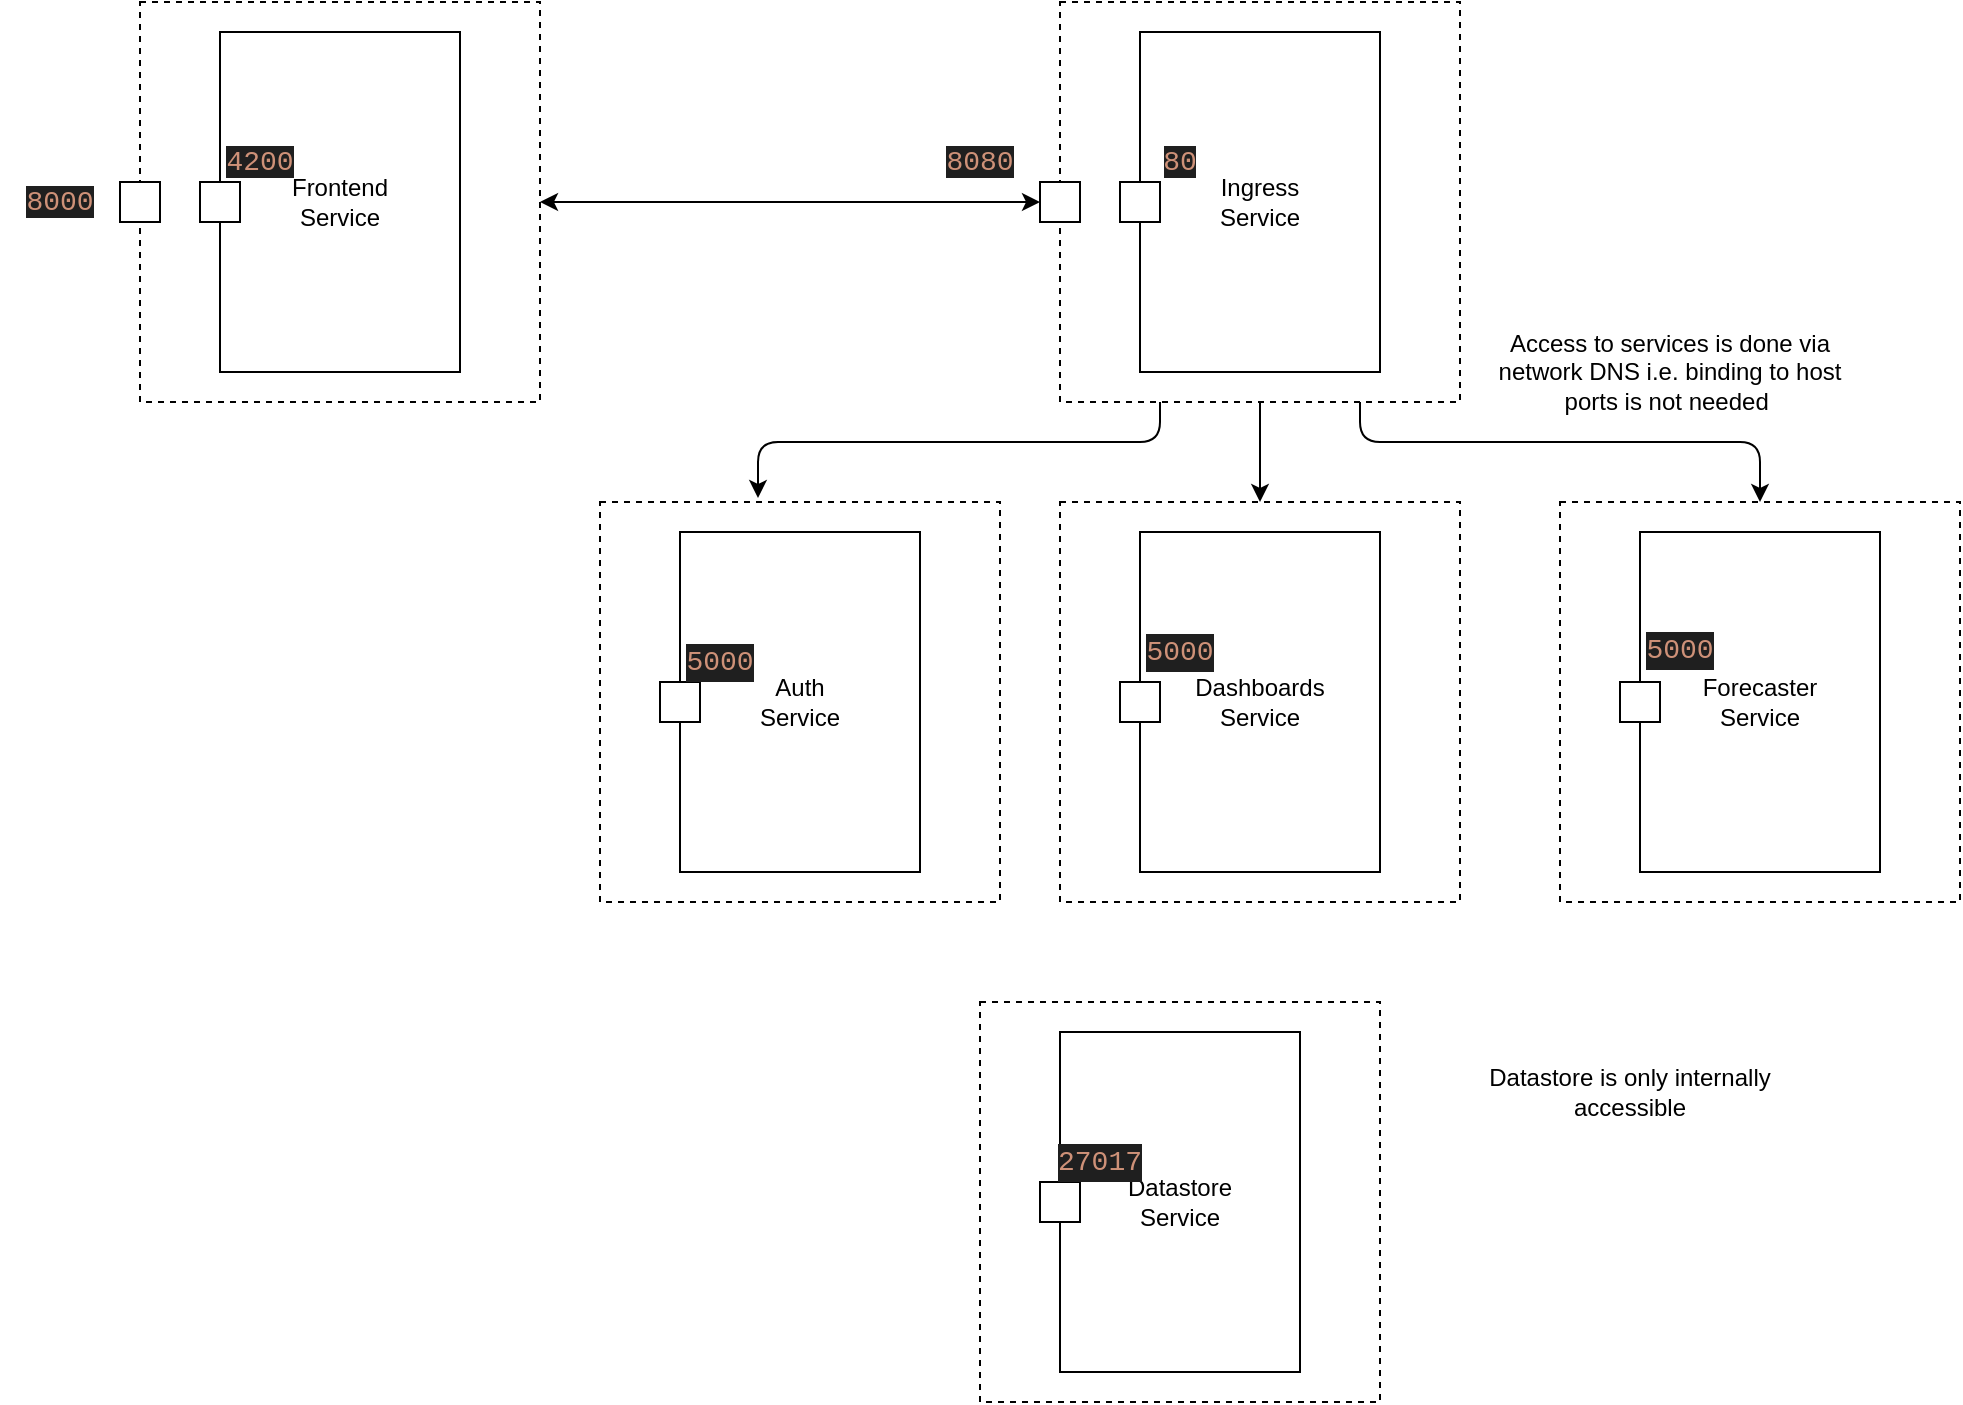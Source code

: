 <mxfile>
    <diagram id="Yf3V8BL3d49GuPFL8qzb" name="Dev PortBinds">
        <mxGraphModel dx="726" dy="400" grid="1" gridSize="10" guides="1" tooltips="1" connect="1" arrows="1" fold="1" page="1" pageScale="1" pageWidth="1169" pageHeight="827" math="0" shadow="0">
            <root>
                <mxCell id="0"/>
                <mxCell id="1" parent="0"/>
                <mxCell id="4" value="s" style="whiteSpace=wrap;html=1;aspect=fixed;dashed=1;fillColor=none;" parent="1" vertex="1">
                    <mxGeometry x="90" y="90" width="200" height="200" as="geometry"/>
                </mxCell>
                <mxCell id="2" value="Frontend&lt;br&gt;Service" style="rounded=0;whiteSpace=wrap;html=1;" parent="1" vertex="1">
                    <mxGeometry x="130" y="105" width="120" height="170" as="geometry"/>
                </mxCell>
                <mxCell id="3" value="" style="whiteSpace=wrap;html=1;aspect=fixed;" parent="1" vertex="1">
                    <mxGeometry x="120" y="180" width="20" height="20" as="geometry"/>
                </mxCell>
                <mxCell id="5" value="" style="whiteSpace=wrap;html=1;aspect=fixed;" parent="1" vertex="1">
                    <mxGeometry x="80" y="180" width="20" height="20" as="geometry"/>
                </mxCell>
                <mxCell id="6" value="&lt;font face=&quot;Consolas, Courier New, monospace&quot; color=&quot;#ce9178&quot;&gt;&lt;span style=&quot;font-size: 14px; background-color: rgb(31, 31, 31);&quot;&gt;4200&lt;/span&gt;&lt;/font&gt;" style="text;html=1;strokeColor=none;fillColor=none;align=center;verticalAlign=middle;whiteSpace=wrap;rounded=0;dashed=1;" parent="1" vertex="1">
                    <mxGeometry x="120" y="155" width="60" height="30" as="geometry"/>
                </mxCell>
                <mxCell id="7" value="&lt;span style=&quot;color: rgb(206, 145, 120); font-family: Consolas, &amp;quot;Courier New&amp;quot;, monospace; font-size: 14px; background-color: rgb(31, 31, 31);&quot;&gt;8000&lt;/span&gt;" style="text;html=1;strokeColor=none;fillColor=none;align=center;verticalAlign=middle;whiteSpace=wrap;rounded=0;dashed=1;" parent="1" vertex="1">
                    <mxGeometry x="20" y="175" width="60" height="30" as="geometry"/>
                </mxCell>
                <mxCell id="x-FCDcHMEJtPpQc25FgL-8" value="" style="whiteSpace=wrap;html=1;aspect=fixed;dashed=1;fillColor=none;" parent="1" vertex="1">
                    <mxGeometry x="320" y="340" width="200" height="200" as="geometry"/>
                </mxCell>
                <mxCell id="x-FCDcHMEJtPpQc25FgL-9" value="Auth&lt;br&gt;Service" style="rounded=0;whiteSpace=wrap;html=1;" parent="1" vertex="1">
                    <mxGeometry x="360" y="355" width="120" height="170" as="geometry"/>
                </mxCell>
                <mxCell id="x-FCDcHMEJtPpQc25FgL-10" value="" style="whiteSpace=wrap;html=1;aspect=fixed;" parent="1" vertex="1">
                    <mxGeometry x="350" y="430" width="20" height="20" as="geometry"/>
                </mxCell>
                <mxCell id="x-FCDcHMEJtPpQc25FgL-14" value="" style="edgeStyle=none;html=1;" parent="1" edge="1">
                    <mxGeometry relative="1" as="geometry">
                        <mxPoint x="310" y="440" as="sourcePoint"/>
                        <mxPoint x="310" y="440" as="targetPoint"/>
                    </mxGeometry>
                </mxCell>
                <mxCell id="x-FCDcHMEJtPpQc25FgL-12" value="&lt;div style=&quot;color: rgb(204, 204, 204); background-color: rgb(31, 31, 31); font-family: Consolas, &amp;quot;Courier New&amp;quot;, monospace; font-size: 14px; line-height: 19px;&quot;&gt;&lt;span style=&quot;color: #ce9178;&quot;&gt;5000&lt;/span&gt;&lt;/div&gt;" style="text;html=1;strokeColor=none;fillColor=none;align=center;verticalAlign=middle;whiteSpace=wrap;rounded=0;dashed=1;" parent="1" vertex="1">
                    <mxGeometry x="350" y="405" width="60" height="30" as="geometry"/>
                </mxCell>
                <mxCell id="9" value="" style="whiteSpace=wrap;html=1;aspect=fixed;dashed=1;fillColor=none;" vertex="1" parent="1">
                    <mxGeometry x="550" y="340" width="200" height="200" as="geometry"/>
                </mxCell>
                <mxCell id="10" value="Dashboards&lt;br&gt;Service" style="rounded=0;whiteSpace=wrap;html=1;" vertex="1" parent="1">
                    <mxGeometry x="590" y="355" width="120" height="170" as="geometry"/>
                </mxCell>
                <mxCell id="11" value="" style="whiteSpace=wrap;html=1;aspect=fixed;" vertex="1" parent="1">
                    <mxGeometry x="580" y="430" width="20" height="20" as="geometry"/>
                </mxCell>
                <mxCell id="12" value="" style="edgeStyle=none;html=1;" edge="1" parent="1">
                    <mxGeometry relative="1" as="geometry">
                        <mxPoint x="540" y="440" as="sourcePoint"/>
                        <mxPoint x="540" y="440" as="targetPoint"/>
                    </mxGeometry>
                </mxCell>
                <mxCell id="14" value="&lt;div style=&quot;color: rgb(204, 204, 204); background-color: rgb(31, 31, 31); font-family: Consolas, &amp;quot;Courier New&amp;quot;, monospace; font-size: 14px; line-height: 19px;&quot;&gt;&lt;span style=&quot;color: #ce9178;&quot;&gt;5000&lt;/span&gt;&lt;/div&gt;" style="text;html=1;strokeColor=none;fillColor=none;align=center;verticalAlign=middle;whiteSpace=wrap;rounded=0;dashed=1;" vertex="1" parent="1">
                    <mxGeometry x="580" y="400" width="60" height="30" as="geometry"/>
                </mxCell>
                <mxCell id="16" value="" style="whiteSpace=wrap;html=1;aspect=fixed;dashed=1;fillColor=none;" vertex="1" parent="1">
                    <mxGeometry x="550" y="90" width="200" height="200" as="geometry"/>
                </mxCell>
                <mxCell id="17" value="Ingress &lt;br&gt;Service" style="rounded=0;whiteSpace=wrap;html=1;" vertex="1" parent="1">
                    <mxGeometry x="590" y="105" width="120" height="170" as="geometry"/>
                </mxCell>
                <mxCell id="18" value="" style="whiteSpace=wrap;html=1;aspect=fixed;" vertex="1" parent="1">
                    <mxGeometry x="580" y="180" width="20" height="20" as="geometry"/>
                </mxCell>
                <mxCell id="19" value="" style="whiteSpace=wrap;html=1;aspect=fixed;" vertex="1" parent="1">
                    <mxGeometry x="540" y="180" width="20" height="20" as="geometry"/>
                </mxCell>
                <mxCell id="20" value="&lt;font face=&quot;Consolas, Courier New, monospace&quot; color=&quot;#ce9178&quot;&gt;&lt;span style=&quot;font-size: 14px; background-color: rgb(31, 31, 31);&quot;&gt;80&lt;/span&gt;&lt;/font&gt;" style="text;html=1;strokeColor=none;fillColor=none;align=center;verticalAlign=middle;whiteSpace=wrap;rounded=0;dashed=1;" vertex="1" parent="1">
                    <mxGeometry x="580" y="155" width="60" height="30" as="geometry"/>
                </mxCell>
                <mxCell id="21" value="&lt;span style=&quot;color: rgb(206, 145, 120); font-family: Consolas, &amp;quot;Courier New&amp;quot;, monospace; font-size: 14px; background-color: rgb(31, 31, 31);&quot;&gt;8080&lt;/span&gt;" style="text;html=1;strokeColor=none;fillColor=none;align=center;verticalAlign=middle;whiteSpace=wrap;rounded=0;dashed=1;" vertex="1" parent="1">
                    <mxGeometry x="480" y="155" width="60" height="30" as="geometry"/>
                </mxCell>
                <mxCell id="22" value="" style="whiteSpace=wrap;html=1;aspect=fixed;dashed=1;fillColor=none;" vertex="1" parent="1">
                    <mxGeometry x="510" y="590" width="200" height="200" as="geometry"/>
                </mxCell>
                <mxCell id="23" value="Datastore&lt;br&gt;Service" style="rounded=0;whiteSpace=wrap;html=1;" vertex="1" parent="1">
                    <mxGeometry x="550" y="605" width="120" height="170" as="geometry"/>
                </mxCell>
                <mxCell id="24" value="" style="whiteSpace=wrap;html=1;aspect=fixed;" vertex="1" parent="1">
                    <mxGeometry x="540" y="680" width="20" height="20" as="geometry"/>
                </mxCell>
                <mxCell id="25" value="" style="edgeStyle=none;html=1;" edge="1" parent="1">
                    <mxGeometry relative="1" as="geometry">
                        <mxPoint x="500" y="690" as="sourcePoint"/>
                        <mxPoint x="500" y="690" as="targetPoint"/>
                    </mxGeometry>
                </mxCell>
                <mxCell id="26" value="&lt;div style=&quot;color: rgb(204, 204, 204); background-color: rgb(31, 31, 31); font-family: Consolas, &amp;quot;Courier New&amp;quot;, monospace; font-size: 14px; line-height: 19px;&quot;&gt;&lt;div style=&quot;line-height: 19px;&quot;&gt;&lt;span style=&quot;color: #ce9178;&quot;&gt;27017&lt;/span&gt;&lt;/div&gt;&lt;/div&gt;" style="text;html=1;strokeColor=none;fillColor=none;align=center;verticalAlign=middle;whiteSpace=wrap;rounded=0;dashed=1;" vertex="1" parent="1">
                    <mxGeometry x="540" y="655" width="60" height="30" as="geometry"/>
                </mxCell>
                <mxCell id="27" value="" style="whiteSpace=wrap;html=1;aspect=fixed;dashed=1;fillColor=none;" vertex="1" parent="1">
                    <mxGeometry x="800" y="340" width="200" height="200" as="geometry"/>
                </mxCell>
                <mxCell id="28" value="Forecaster&lt;br&gt;Service" style="rounded=0;whiteSpace=wrap;html=1;" vertex="1" parent="1">
                    <mxGeometry x="840" y="355" width="120" height="170" as="geometry"/>
                </mxCell>
                <mxCell id="29" value="" style="whiteSpace=wrap;html=1;aspect=fixed;" vertex="1" parent="1">
                    <mxGeometry x="830" y="430" width="20" height="20" as="geometry"/>
                </mxCell>
                <mxCell id="30" value="" style="edgeStyle=none;html=1;" edge="1" parent="1">
                    <mxGeometry relative="1" as="geometry">
                        <mxPoint x="730" y="440" as="sourcePoint"/>
                        <mxPoint x="730" y="440" as="targetPoint"/>
                    </mxGeometry>
                </mxCell>
                <mxCell id="31" value="&lt;div style=&quot;color: rgb(204, 204, 204); background-color: rgb(31, 31, 31); font-family: Consolas, &amp;quot;Courier New&amp;quot;, monospace; font-size: 14px; line-height: 19px;&quot;&gt;&lt;span style=&quot;color: #ce9178;&quot;&gt;5000&lt;/span&gt;&lt;/div&gt;" style="text;html=1;strokeColor=none;fillColor=none;align=center;verticalAlign=middle;whiteSpace=wrap;rounded=0;dashed=1;" vertex="1" parent="1">
                    <mxGeometry x="830" y="399" width="60" height="30" as="geometry"/>
                </mxCell>
                <mxCell id="32" value="" style="endArrow=classic;html=1;exitX=0.25;exitY=1;exitDx=0;exitDy=0;entryX=0.395;entryY=-0.01;entryDx=0;entryDy=0;entryPerimeter=0;" edge="1" parent="1" source="16" target="x-FCDcHMEJtPpQc25FgL-8">
                    <mxGeometry width="50" height="50" relative="1" as="geometry">
                        <mxPoint x="880" y="250" as="sourcePoint"/>
                        <mxPoint x="930" y="200" as="targetPoint"/>
                        <Array as="points">
                            <mxPoint x="600" y="310"/>
                            <mxPoint x="399" y="310"/>
                        </Array>
                    </mxGeometry>
                </mxCell>
                <mxCell id="33" value="" style="endArrow=classic;html=1;exitX=0.5;exitY=1;exitDx=0;exitDy=0;entryX=0.5;entryY=0;entryDx=0;entryDy=0;" edge="1" parent="1" source="16" target="9">
                    <mxGeometry width="50" height="50" relative="1" as="geometry">
                        <mxPoint x="840" y="290" as="sourcePoint"/>
                        <mxPoint x="890" y="240" as="targetPoint"/>
                    </mxGeometry>
                </mxCell>
                <mxCell id="34" value="" style="endArrow=classic;html=1;exitX=0.75;exitY=1;exitDx=0;exitDy=0;entryX=0.5;entryY=0;entryDx=0;entryDy=0;" edge="1" parent="1" source="16" target="27">
                    <mxGeometry width="50" height="50" relative="1" as="geometry">
                        <mxPoint x="950" y="290" as="sourcePoint"/>
                        <mxPoint x="1000" y="240" as="targetPoint"/>
                        <Array as="points">
                            <mxPoint x="700" y="310"/>
                            <mxPoint x="900" y="310"/>
                        </Array>
                    </mxGeometry>
                </mxCell>
                <mxCell id="36" value="Access to services is done via network DNS i.e. binding to host ports is not needed&amp;nbsp;" style="text;html=1;strokeColor=none;fillColor=none;align=center;verticalAlign=middle;whiteSpace=wrap;rounded=0;" vertex="1" parent="1">
                    <mxGeometry x="760" y="260" width="190" height="30" as="geometry"/>
                </mxCell>
                <mxCell id="37" value="Datastore is only internally accessible" style="text;html=1;strokeColor=none;fillColor=none;align=center;verticalAlign=middle;whiteSpace=wrap;rounded=0;" vertex="1" parent="1">
                    <mxGeometry x="740" y="620" width="190" height="30" as="geometry"/>
                </mxCell>
                <mxCell id="38" value="" style="endArrow=classic;startArrow=classic;html=1;entryX=0;entryY=0.5;entryDx=0;entryDy=0;" edge="1" parent="1" source="4" target="19">
                    <mxGeometry width="50" height="50" relative="1" as="geometry">
                        <mxPoint x="360" y="240" as="sourcePoint"/>
                        <mxPoint x="410" y="190" as="targetPoint"/>
                    </mxGeometry>
                </mxCell>
            </root>
        </mxGraphModel>
    </diagram>
</mxfile>
